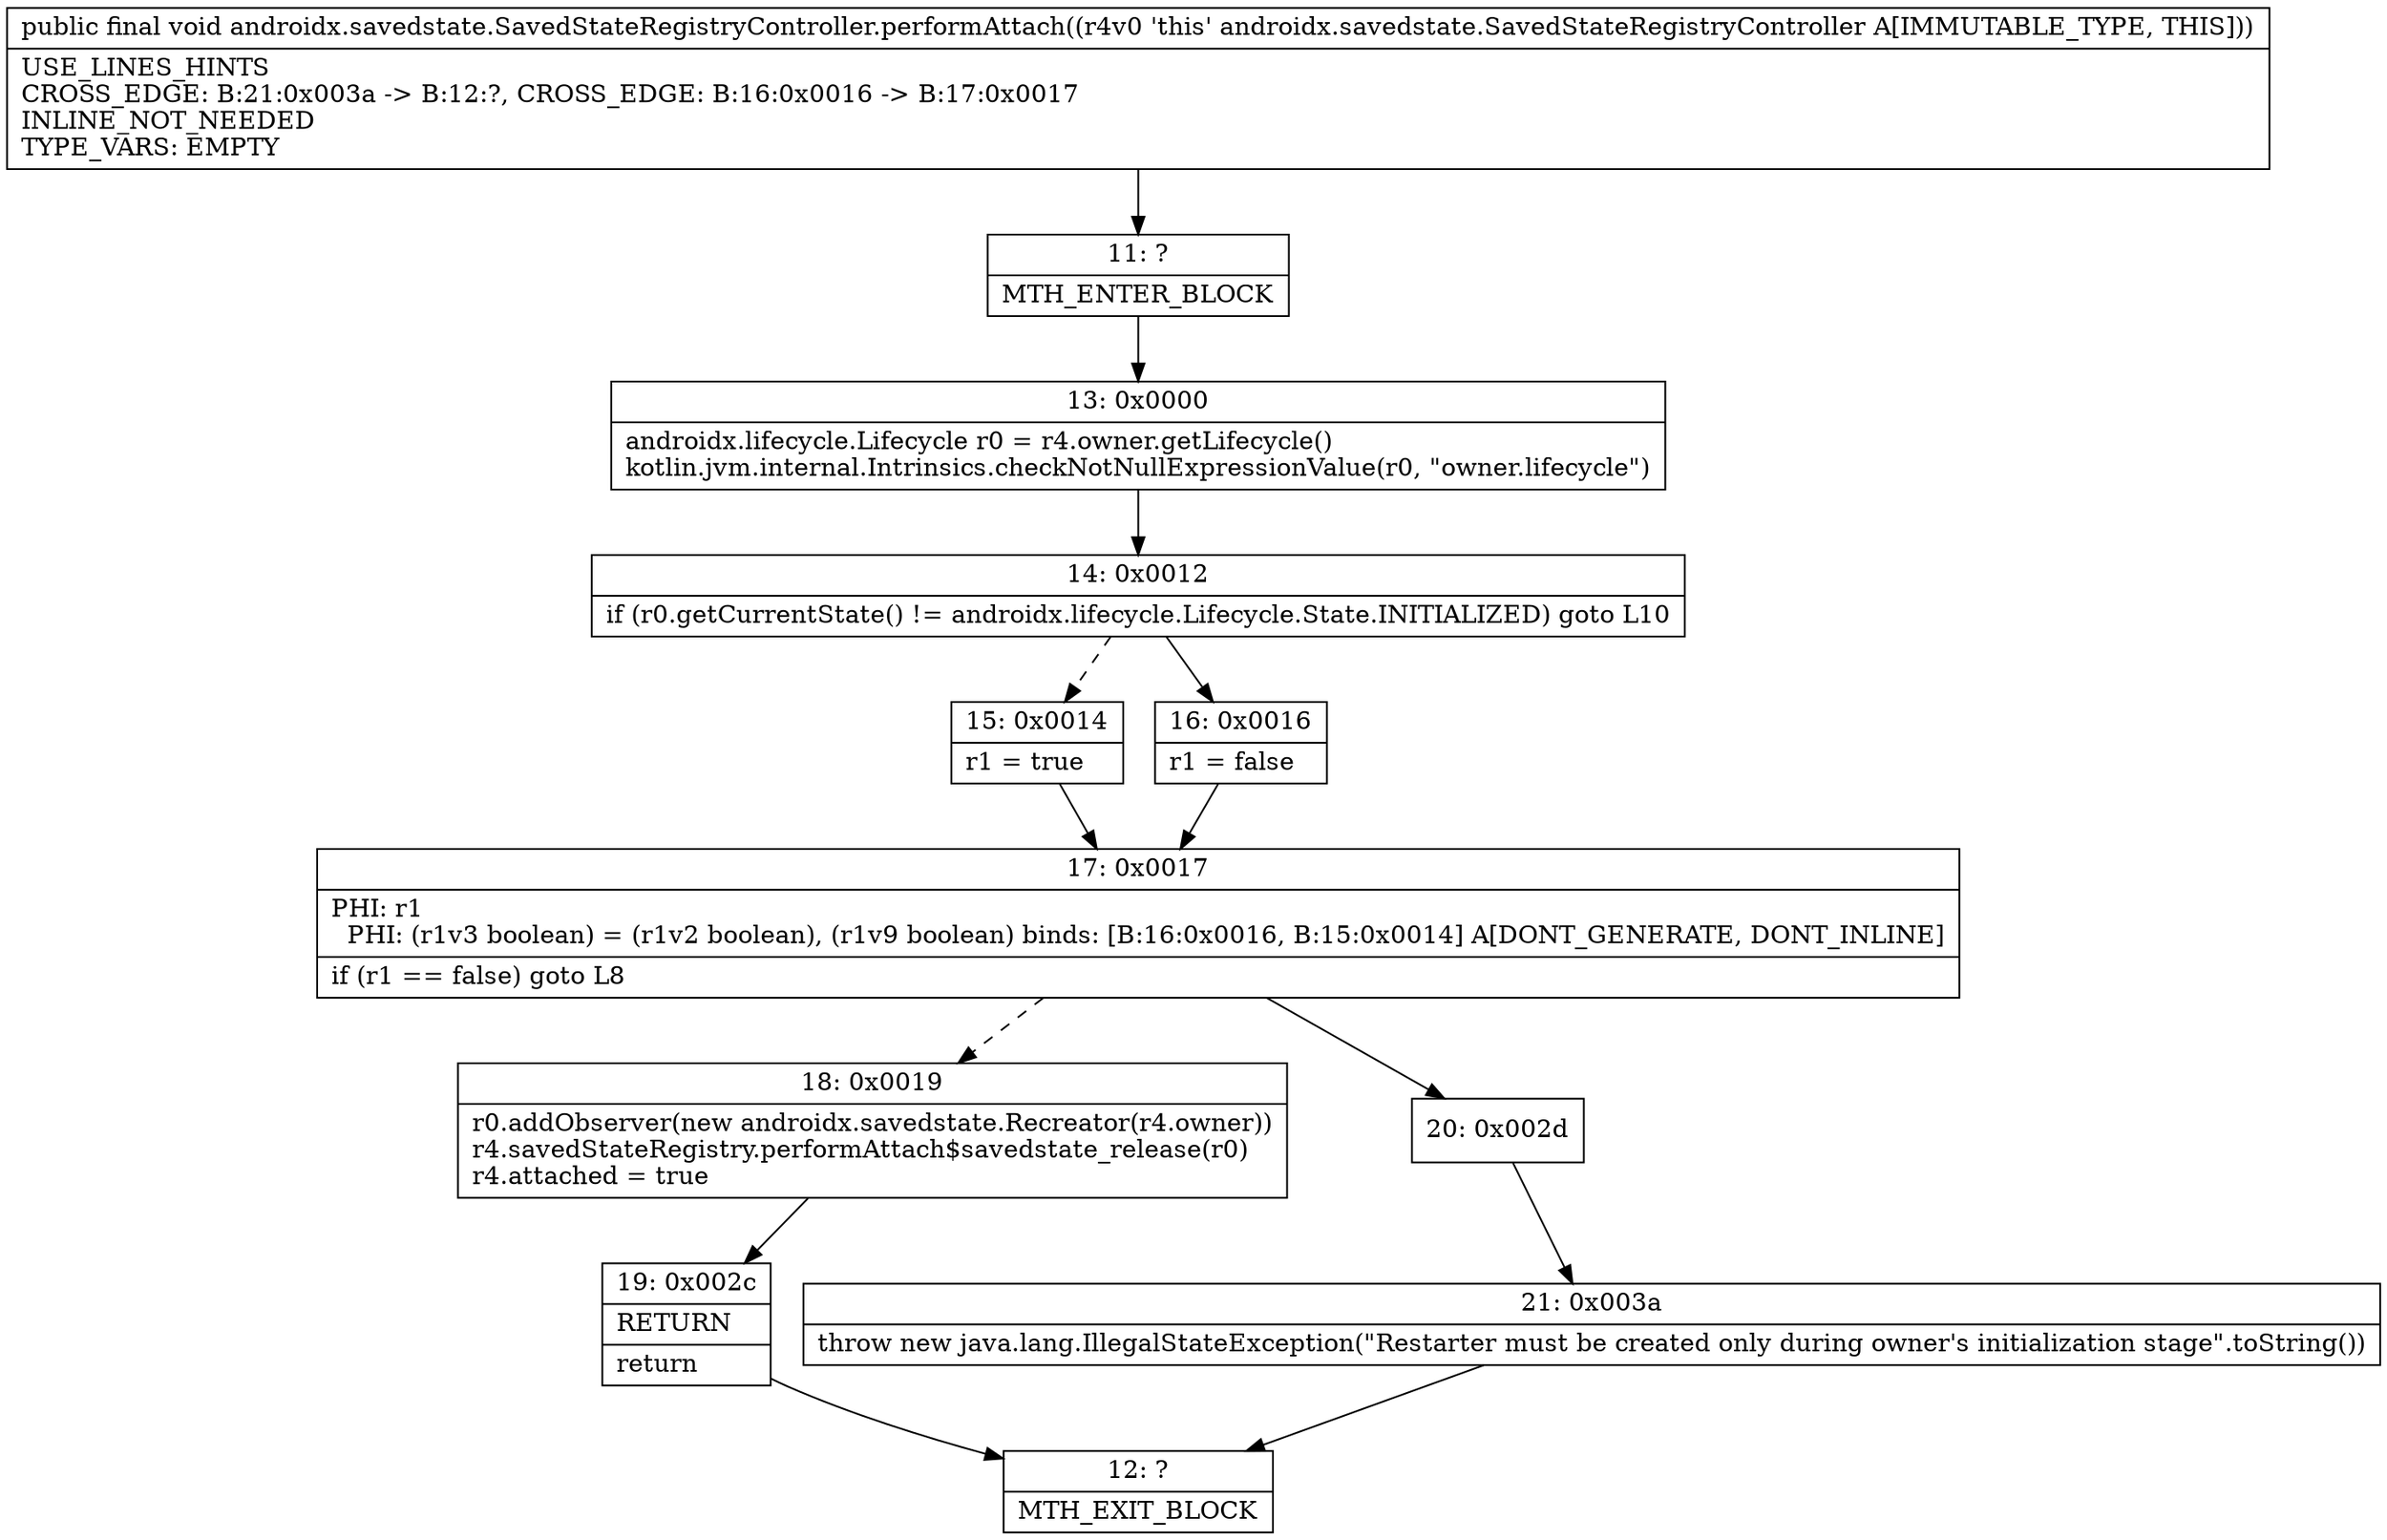 digraph "CFG forandroidx.savedstate.SavedStateRegistryController.performAttach()V" {
Node_11 [shape=record,label="{11\:\ ?|MTH_ENTER_BLOCK\l}"];
Node_13 [shape=record,label="{13\:\ 0x0000|androidx.lifecycle.Lifecycle r0 = r4.owner.getLifecycle()\lkotlin.jvm.internal.Intrinsics.checkNotNullExpressionValue(r0, \"owner.lifecycle\")\l}"];
Node_14 [shape=record,label="{14\:\ 0x0012|if (r0.getCurrentState() != androidx.lifecycle.Lifecycle.State.INITIALIZED) goto L10\l}"];
Node_15 [shape=record,label="{15\:\ 0x0014|r1 = true\l}"];
Node_17 [shape=record,label="{17\:\ 0x0017|PHI: r1 \l  PHI: (r1v3 boolean) = (r1v2 boolean), (r1v9 boolean) binds: [B:16:0x0016, B:15:0x0014] A[DONT_GENERATE, DONT_INLINE]\l|if (r1 == false) goto L8\l}"];
Node_18 [shape=record,label="{18\:\ 0x0019|r0.addObserver(new androidx.savedstate.Recreator(r4.owner))\lr4.savedStateRegistry.performAttach$savedstate_release(r0)\lr4.attached = true\l}"];
Node_19 [shape=record,label="{19\:\ 0x002c|RETURN\l|return\l}"];
Node_12 [shape=record,label="{12\:\ ?|MTH_EXIT_BLOCK\l}"];
Node_20 [shape=record,label="{20\:\ 0x002d}"];
Node_21 [shape=record,label="{21\:\ 0x003a|throw new java.lang.IllegalStateException(\"Restarter must be created only during owner's initialization stage\".toString())\l}"];
Node_16 [shape=record,label="{16\:\ 0x0016|r1 = false\l}"];
MethodNode[shape=record,label="{public final void androidx.savedstate.SavedStateRegistryController.performAttach((r4v0 'this' androidx.savedstate.SavedStateRegistryController A[IMMUTABLE_TYPE, THIS]))  | USE_LINES_HINTS\lCROSS_EDGE: B:21:0x003a \-\> B:12:?, CROSS_EDGE: B:16:0x0016 \-\> B:17:0x0017\lINLINE_NOT_NEEDED\lTYPE_VARS: EMPTY\l}"];
MethodNode -> Node_11;Node_11 -> Node_13;
Node_13 -> Node_14;
Node_14 -> Node_15[style=dashed];
Node_14 -> Node_16;
Node_15 -> Node_17;
Node_17 -> Node_18[style=dashed];
Node_17 -> Node_20;
Node_18 -> Node_19;
Node_19 -> Node_12;
Node_20 -> Node_21;
Node_21 -> Node_12;
Node_16 -> Node_17;
}

